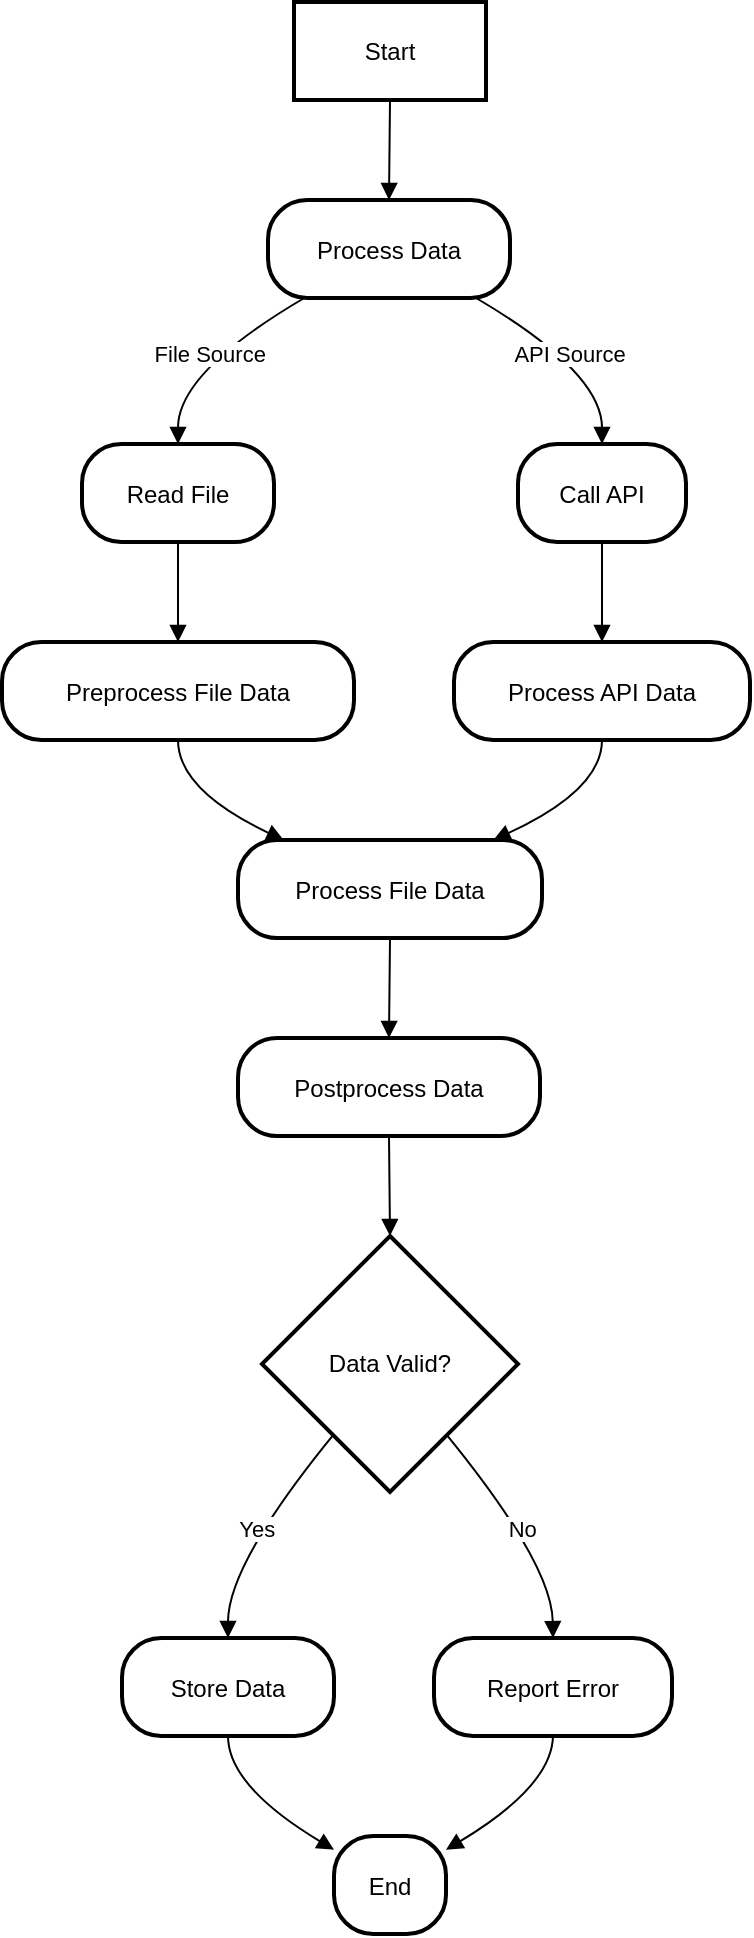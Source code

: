 <mxfile version="24.8.8">
  <diagram name="第 1 页" id="mVXunsqgTsThZrEfHNOb">
    <mxGraphModel>
      <root>
        <mxCell id="0" />
        <mxCell id="1" parent="0" />
        <mxCell id="2" value="Start" style="whiteSpace=wrap;strokeWidth=2;" vertex="1" parent="1">
          <mxGeometry x="154" y="8" width="96" height="49" as="geometry" />
        </mxCell>
        <mxCell id="3" value="Process Data" style="rounded=1;arcSize=40;strokeWidth=2" vertex="1" parent="1">
          <mxGeometry x="141" y="107" width="121" height="49" as="geometry" />
        </mxCell>
        <mxCell id="4" value="Read File" style="rounded=1;arcSize=40;strokeWidth=2" vertex="1" parent="1">
          <mxGeometry x="48" y="229" width="96" height="49" as="geometry" />
        </mxCell>
        <mxCell id="5" value="Call API" style="rounded=1;arcSize=40;strokeWidth=2" vertex="1" parent="1">
          <mxGeometry x="266" y="229" width="84" height="49" as="geometry" />
        </mxCell>
        <mxCell id="6" value="Preprocess File Data" style="rounded=1;arcSize=40;strokeWidth=2" vertex="1" parent="1">
          <mxGeometry x="8" y="328" width="176" height="49" as="geometry" />
        </mxCell>
        <mxCell id="7" value="Process File Data" style="rounded=1;arcSize=40;strokeWidth=2" vertex="1" parent="1">
          <mxGeometry x="126" y="427" width="152" height="49" as="geometry" />
        </mxCell>
        <mxCell id="8" value="Process API Data" style="rounded=1;arcSize=40;strokeWidth=2" vertex="1" parent="1">
          <mxGeometry x="234" y="328" width="148" height="49" as="geometry" />
        </mxCell>
        <mxCell id="9" value="Postprocess Data" style="rounded=1;arcSize=40;strokeWidth=2" vertex="1" parent="1">
          <mxGeometry x="126" y="526" width="151" height="49" as="geometry" />
        </mxCell>
        <mxCell id="10" value="Data Valid?" style="rhombus;strokeWidth=2;whiteSpace=wrap;" vertex="1" parent="1">
          <mxGeometry x="138" y="625" width="128" height="128" as="geometry" />
        </mxCell>
        <mxCell id="11" value="Store Data" style="rounded=1;arcSize=40;strokeWidth=2" vertex="1" parent="1">
          <mxGeometry x="68" y="826" width="106" height="49" as="geometry" />
        </mxCell>
        <mxCell id="12" value="End" style="rounded=1;arcSize=40;strokeWidth=2" vertex="1" parent="1">
          <mxGeometry x="174" y="925" width="56" height="49" as="geometry" />
        </mxCell>
        <mxCell id="13" value="Report Error" style="rounded=1;arcSize=40;strokeWidth=2" vertex="1" parent="1">
          <mxGeometry x="224" y="826" width="119" height="49" as="geometry" />
        </mxCell>
        <mxCell id="14" value="" style="curved=1;startArrow=none;endArrow=block;exitX=0.5;exitY=1;entryX=0.5;entryY=0;" edge="1" parent="1" source="2" target="3">
          <mxGeometry relative="1" as="geometry">
            <Array as="points" />
          </mxGeometry>
        </mxCell>
        <mxCell id="15" value="File Source" style="curved=1;startArrow=none;endArrow=block;exitX=0.15;exitY=1;entryX=0.5;entryY=0;" edge="1" parent="1" source="3" target="4">
          <mxGeometry relative="1" as="geometry">
            <Array as="points">
              <mxPoint x="96" y="193" />
            </Array>
          </mxGeometry>
        </mxCell>
        <mxCell id="16" value="API Source" style="curved=1;startArrow=none;endArrow=block;exitX=0.86;exitY=1;entryX=0.5;entryY=0;" edge="1" parent="1" source="3" target="5">
          <mxGeometry relative="1" as="geometry">
            <Array as="points">
              <mxPoint x="308" y="193" />
            </Array>
          </mxGeometry>
        </mxCell>
        <mxCell id="17" value="" style="curved=1;startArrow=none;endArrow=block;exitX=0.5;exitY=1;entryX=0.5;entryY=0;" edge="1" parent="1" source="4" target="6">
          <mxGeometry relative="1" as="geometry">
            <Array as="points" />
          </mxGeometry>
        </mxCell>
        <mxCell id="18" value="" style="curved=1;startArrow=none;endArrow=block;exitX=0.5;exitY=1;entryX=0.15;entryY=0;" edge="1" parent="1" source="6" target="7">
          <mxGeometry relative="1" as="geometry">
            <Array as="points">
              <mxPoint x="96" y="402" />
            </Array>
          </mxGeometry>
        </mxCell>
        <mxCell id="19" value="" style="curved=1;startArrow=none;endArrow=block;exitX=0.5;exitY=1;entryX=0.5;entryY=0;" edge="1" parent="1" source="5" target="8">
          <mxGeometry relative="1" as="geometry">
            <Array as="points" />
          </mxGeometry>
        </mxCell>
        <mxCell id="20" value="" style="curved=1;startArrow=none;endArrow=block;exitX=0.5;exitY=1;entryX=0.84;entryY=0;" edge="1" parent="1" source="8" target="7">
          <mxGeometry relative="1" as="geometry">
            <Array as="points">
              <mxPoint x="308" y="402" />
            </Array>
          </mxGeometry>
        </mxCell>
        <mxCell id="21" value="" style="curved=1;startArrow=none;endArrow=block;exitX=0.5;exitY=1;entryX=0.5;entryY=0;" edge="1" parent="1" source="7" target="9">
          <mxGeometry relative="1" as="geometry">
            <Array as="points" />
          </mxGeometry>
        </mxCell>
        <mxCell id="22" value="" style="curved=1;startArrow=none;endArrow=block;exitX=0.5;exitY=1;entryX=0.5;entryY=0;" edge="1" parent="1" source="9" target="10">
          <mxGeometry relative="1" as="geometry">
            <Array as="points" />
          </mxGeometry>
        </mxCell>
        <mxCell id="23" value="Yes" style="curved=1;startArrow=none;endArrow=block;exitX=0.1;exitY=1;entryX=0.5;entryY=-0.01;" edge="1" parent="1" source="10" target="11">
          <mxGeometry relative="1" as="geometry">
            <Array as="points">
              <mxPoint x="121" y="789" />
            </Array>
          </mxGeometry>
        </mxCell>
        <mxCell id="24" value="" style="curved=1;startArrow=none;endArrow=block;exitX=0.5;exitY=0.99;entryX=0;entryY=0.14;" edge="1" parent="1" source="11" target="12">
          <mxGeometry relative="1" as="geometry">
            <Array as="points">
              <mxPoint x="121" y="900" />
            </Array>
          </mxGeometry>
        </mxCell>
        <mxCell id="25" value="No" style="curved=1;startArrow=none;endArrow=block;exitX=0.9;exitY=1;entryX=0.5;entryY=-0.01;" edge="1" parent="1" source="10" target="13">
          <mxGeometry relative="1" as="geometry">
            <Array as="points">
              <mxPoint x="283" y="789" />
            </Array>
          </mxGeometry>
        </mxCell>
        <mxCell id="26" value="" style="curved=1;startArrow=none;endArrow=block;exitX=0.5;exitY=0.99;entryX=1;entryY=0.14;" edge="1" parent="1" source="13" target="12">
          <mxGeometry relative="1" as="geometry">
            <Array as="points">
              <mxPoint x="283" y="900" />
            </Array>
          </mxGeometry>
        </mxCell>
      </root>
    </mxGraphModel>
  </diagram>
</mxfile>
